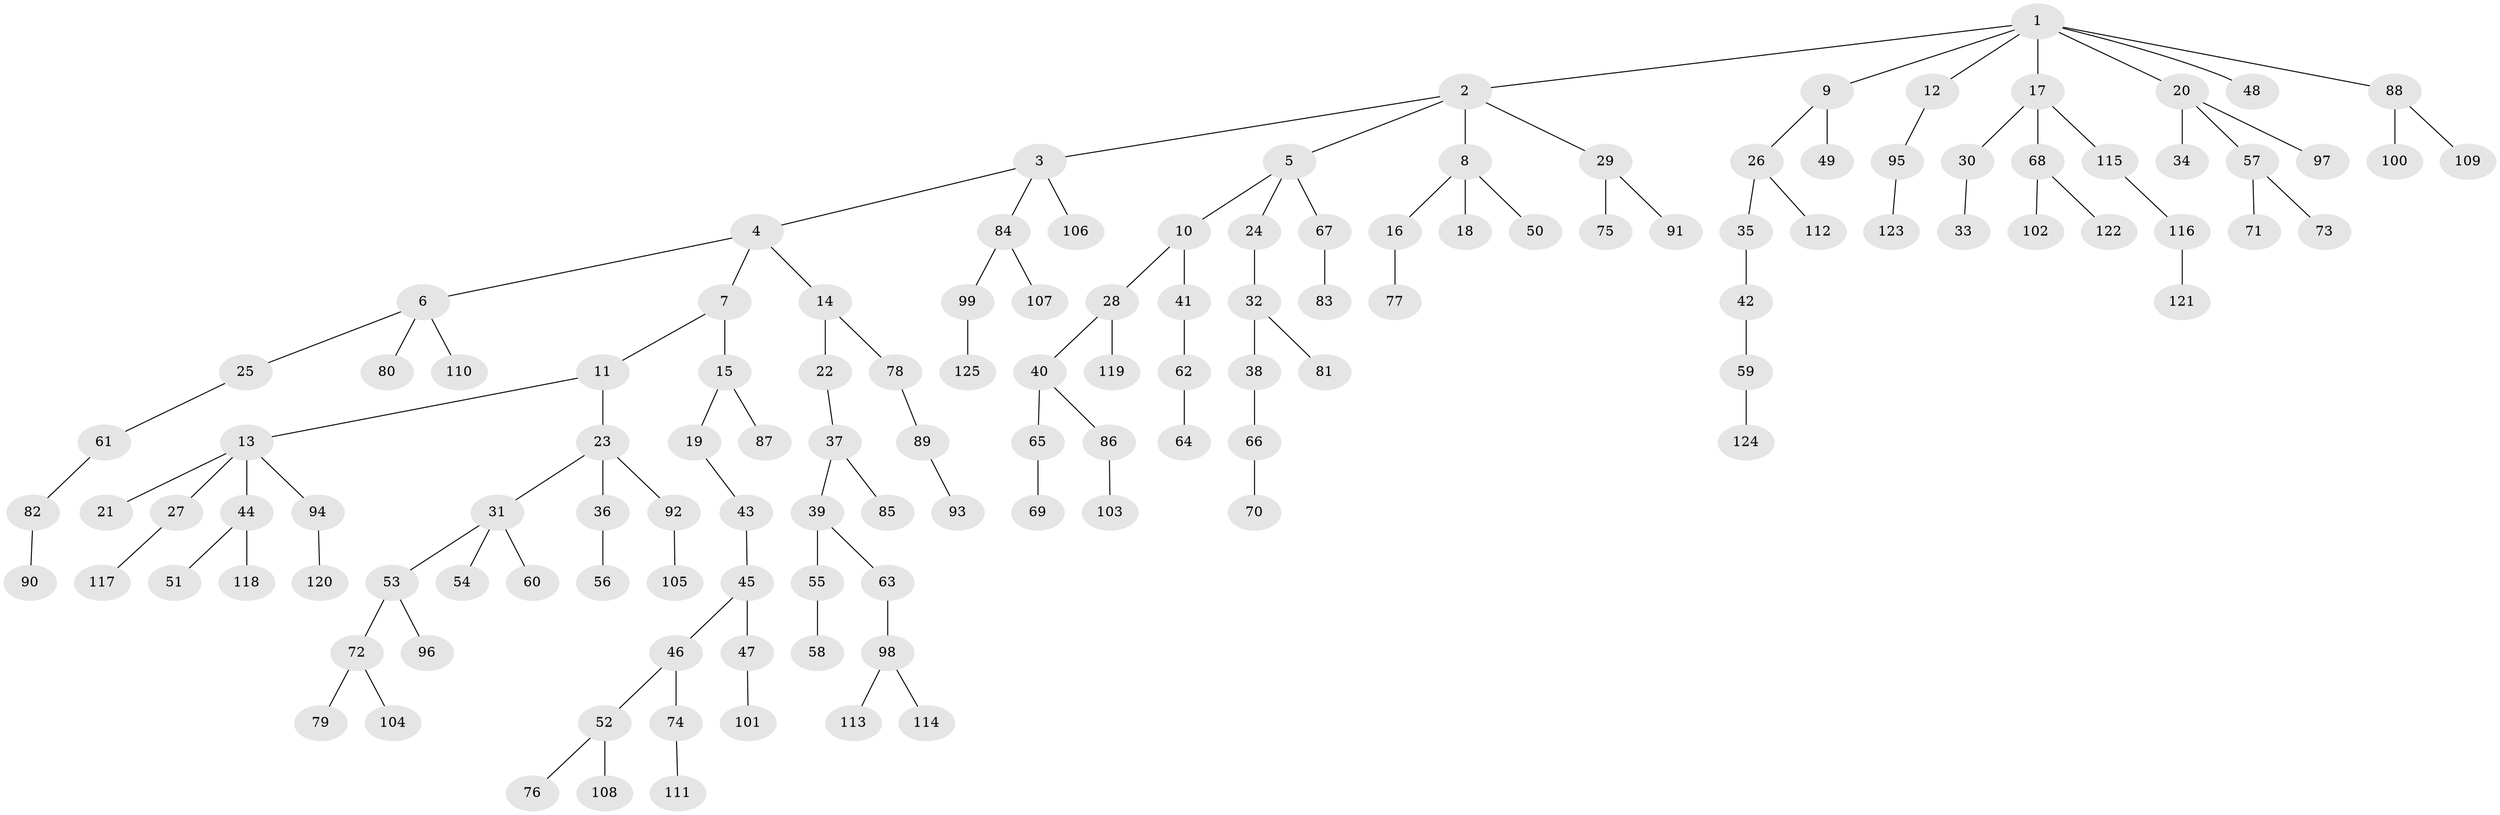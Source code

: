 // Generated by graph-tools (version 1.1) at 2025/26/03/09/25 03:26:28]
// undirected, 125 vertices, 124 edges
graph export_dot {
graph [start="1"]
  node [color=gray90,style=filled];
  1;
  2;
  3;
  4;
  5;
  6;
  7;
  8;
  9;
  10;
  11;
  12;
  13;
  14;
  15;
  16;
  17;
  18;
  19;
  20;
  21;
  22;
  23;
  24;
  25;
  26;
  27;
  28;
  29;
  30;
  31;
  32;
  33;
  34;
  35;
  36;
  37;
  38;
  39;
  40;
  41;
  42;
  43;
  44;
  45;
  46;
  47;
  48;
  49;
  50;
  51;
  52;
  53;
  54;
  55;
  56;
  57;
  58;
  59;
  60;
  61;
  62;
  63;
  64;
  65;
  66;
  67;
  68;
  69;
  70;
  71;
  72;
  73;
  74;
  75;
  76;
  77;
  78;
  79;
  80;
  81;
  82;
  83;
  84;
  85;
  86;
  87;
  88;
  89;
  90;
  91;
  92;
  93;
  94;
  95;
  96;
  97;
  98;
  99;
  100;
  101;
  102;
  103;
  104;
  105;
  106;
  107;
  108;
  109;
  110;
  111;
  112;
  113;
  114;
  115;
  116;
  117;
  118;
  119;
  120;
  121;
  122;
  123;
  124;
  125;
  1 -- 2;
  1 -- 9;
  1 -- 12;
  1 -- 17;
  1 -- 20;
  1 -- 48;
  1 -- 88;
  2 -- 3;
  2 -- 5;
  2 -- 8;
  2 -- 29;
  3 -- 4;
  3 -- 84;
  3 -- 106;
  4 -- 6;
  4 -- 7;
  4 -- 14;
  5 -- 10;
  5 -- 24;
  5 -- 67;
  6 -- 25;
  6 -- 80;
  6 -- 110;
  7 -- 11;
  7 -- 15;
  8 -- 16;
  8 -- 18;
  8 -- 50;
  9 -- 26;
  9 -- 49;
  10 -- 28;
  10 -- 41;
  11 -- 13;
  11 -- 23;
  12 -- 95;
  13 -- 21;
  13 -- 27;
  13 -- 44;
  13 -- 94;
  14 -- 22;
  14 -- 78;
  15 -- 19;
  15 -- 87;
  16 -- 77;
  17 -- 30;
  17 -- 68;
  17 -- 115;
  19 -- 43;
  20 -- 34;
  20 -- 57;
  20 -- 97;
  22 -- 37;
  23 -- 31;
  23 -- 36;
  23 -- 92;
  24 -- 32;
  25 -- 61;
  26 -- 35;
  26 -- 112;
  27 -- 117;
  28 -- 40;
  28 -- 119;
  29 -- 75;
  29 -- 91;
  30 -- 33;
  31 -- 53;
  31 -- 54;
  31 -- 60;
  32 -- 38;
  32 -- 81;
  35 -- 42;
  36 -- 56;
  37 -- 39;
  37 -- 85;
  38 -- 66;
  39 -- 55;
  39 -- 63;
  40 -- 65;
  40 -- 86;
  41 -- 62;
  42 -- 59;
  43 -- 45;
  44 -- 51;
  44 -- 118;
  45 -- 46;
  45 -- 47;
  46 -- 52;
  46 -- 74;
  47 -- 101;
  52 -- 76;
  52 -- 108;
  53 -- 72;
  53 -- 96;
  55 -- 58;
  57 -- 71;
  57 -- 73;
  59 -- 124;
  61 -- 82;
  62 -- 64;
  63 -- 98;
  65 -- 69;
  66 -- 70;
  67 -- 83;
  68 -- 102;
  68 -- 122;
  72 -- 79;
  72 -- 104;
  74 -- 111;
  78 -- 89;
  82 -- 90;
  84 -- 99;
  84 -- 107;
  86 -- 103;
  88 -- 100;
  88 -- 109;
  89 -- 93;
  92 -- 105;
  94 -- 120;
  95 -- 123;
  98 -- 113;
  98 -- 114;
  99 -- 125;
  115 -- 116;
  116 -- 121;
}
